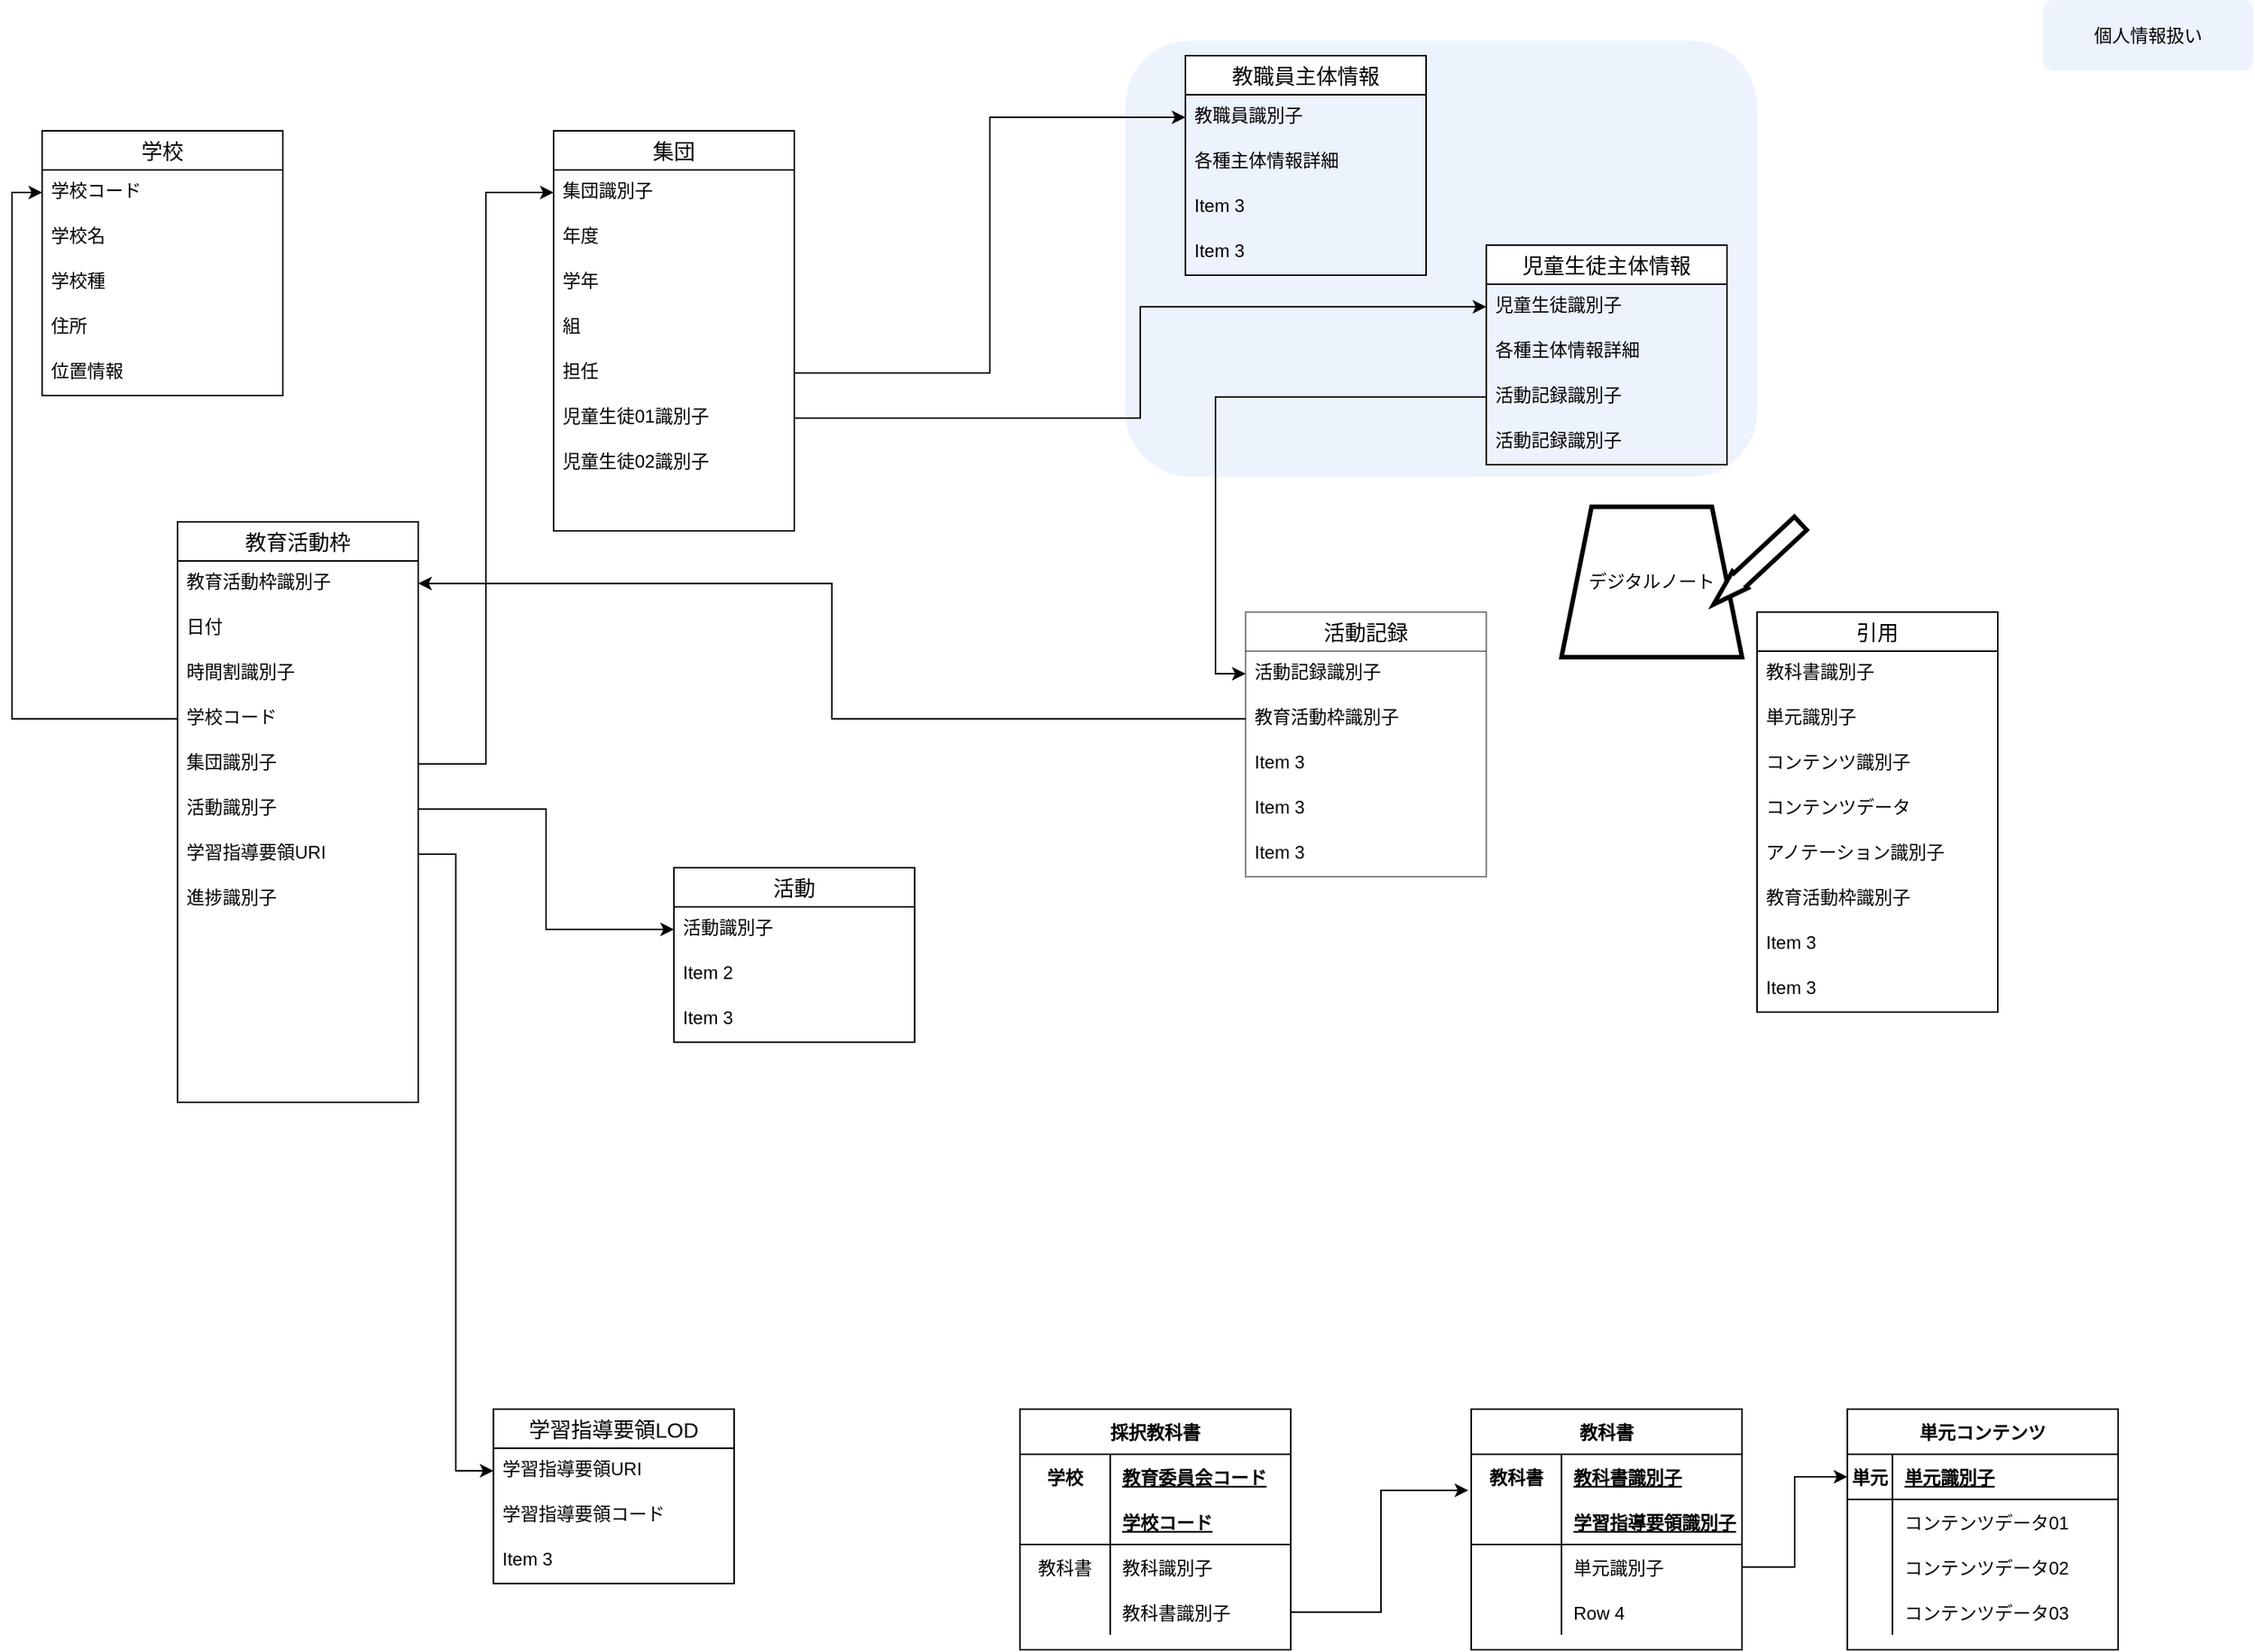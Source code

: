 <mxfile version="20.3.0" type="github">
  <diagram id="XsylWkH_Sm-i_WOEch05" name="ページ1">
    <mxGraphModel dx="1592" dy="1227" grid="1" gridSize="10" guides="1" tooltips="1" connect="1" arrows="1" fold="1" page="1" pageScale="1" pageWidth="1654" pageHeight="1169" math="0" shadow="0">
      <root>
        <mxCell id="0" />
        <mxCell id="1" parent="0" />
        <mxCell id="31BuxBrJje0oFWG_Z4OH-53" value="" style="rounded=1;whiteSpace=wrap;html=1;fillColor=#dae8fc;strokeColor=none;opacity=50;" vertex="1" parent="1">
          <mxGeometry x="770" y="50" width="420" height="290" as="geometry" />
        </mxCell>
        <mxCell id="937iQ2gGSX9IhuSpnDY0-1" value="教育活動枠" style="swimlane;fontStyle=0;childLayout=stackLayout;horizontal=1;startSize=26;horizontalStack=0;resizeParent=1;resizeParentMax=0;resizeLast=0;collapsible=1;marginBottom=0;align=center;fontSize=14;" parent="1" vertex="1">
          <mxGeometry x="140" y="370" width="160" height="386" as="geometry" />
        </mxCell>
        <mxCell id="937iQ2gGSX9IhuSpnDY0-2" value="教育活動枠識別子" style="text;strokeColor=none;fillColor=none;spacingLeft=4;spacingRight=4;overflow=hidden;rotatable=0;points=[[0,0.5],[1,0.5]];portConstraint=eastwest;fontSize=12;" parent="937iQ2gGSX9IhuSpnDY0-1" vertex="1">
          <mxGeometry y="26" width="160" height="30" as="geometry" />
        </mxCell>
        <mxCell id="937iQ2gGSX9IhuSpnDY0-3" value="日付" style="text;strokeColor=none;fillColor=none;spacingLeft=4;spacingRight=4;overflow=hidden;rotatable=0;points=[[0,0.5],[1,0.5]];portConstraint=eastwest;fontSize=12;" parent="937iQ2gGSX9IhuSpnDY0-1" vertex="1">
          <mxGeometry y="56" width="160" height="30" as="geometry" />
        </mxCell>
        <mxCell id="937iQ2gGSX9IhuSpnDY0-4" value="時間割識別子" style="text;strokeColor=none;fillColor=none;spacingLeft=4;spacingRight=4;overflow=hidden;rotatable=0;points=[[0,0.5],[1,0.5]];portConstraint=eastwest;fontSize=12;" parent="937iQ2gGSX9IhuSpnDY0-1" vertex="1">
          <mxGeometry y="86" width="160" height="30" as="geometry" />
        </mxCell>
        <mxCell id="937iQ2gGSX9IhuSpnDY0-5" value="学校コード" style="text;strokeColor=none;fillColor=none;spacingLeft=4;spacingRight=4;overflow=hidden;rotatable=0;points=[[0,0.5],[1,0.5]];portConstraint=eastwest;fontSize=12;" parent="937iQ2gGSX9IhuSpnDY0-1" vertex="1">
          <mxGeometry y="116" width="160" height="30" as="geometry" />
        </mxCell>
        <mxCell id="937iQ2gGSX9IhuSpnDY0-13" value="集団識別子" style="text;strokeColor=none;fillColor=none;spacingLeft=4;spacingRight=4;overflow=hidden;rotatable=0;points=[[0,0.5],[1,0.5]];portConstraint=eastwest;fontSize=12;" parent="937iQ2gGSX9IhuSpnDY0-1" vertex="1">
          <mxGeometry y="146" width="160" height="30" as="geometry" />
        </mxCell>
        <mxCell id="937iQ2gGSX9IhuSpnDY0-11" value="活動識別子" style="text;strokeColor=none;fillColor=none;spacingLeft=4;spacingRight=4;overflow=hidden;rotatable=0;points=[[0,0.5],[1,0.5]];portConstraint=eastwest;fontSize=12;" parent="937iQ2gGSX9IhuSpnDY0-1" vertex="1">
          <mxGeometry y="176" width="160" height="30" as="geometry" />
        </mxCell>
        <mxCell id="937iQ2gGSX9IhuSpnDY0-10" value="学習指導要領URI" style="text;strokeColor=none;fillColor=none;spacingLeft=4;spacingRight=4;overflow=hidden;rotatable=0;points=[[0,0.5],[1,0.5]];portConstraint=eastwest;fontSize=12;" parent="937iQ2gGSX9IhuSpnDY0-1" vertex="1">
          <mxGeometry y="206" width="160" height="30" as="geometry" />
        </mxCell>
        <mxCell id="937iQ2gGSX9IhuSpnDY0-12" value="進捗識別子" style="text;strokeColor=none;fillColor=none;spacingLeft=4;spacingRight=4;overflow=hidden;rotatable=0;points=[[0,0.5],[1,0.5]];portConstraint=eastwest;fontSize=12;" parent="937iQ2gGSX9IhuSpnDY0-1" vertex="1">
          <mxGeometry y="236" width="160" height="30" as="geometry" />
        </mxCell>
        <mxCell id="937iQ2gGSX9IhuSpnDY0-9" style="text;strokeColor=none;fillColor=none;spacingLeft=4;spacingRight=4;overflow=hidden;rotatable=0;points=[[0,0.5],[1,0.5]];portConstraint=eastwest;fontSize=12;" parent="937iQ2gGSX9IhuSpnDY0-1" vertex="1">
          <mxGeometry y="266" width="160" height="30" as="geometry" />
        </mxCell>
        <mxCell id="937iQ2gGSX9IhuSpnDY0-8" style="text;strokeColor=none;fillColor=none;spacingLeft=4;spacingRight=4;overflow=hidden;rotatable=0;points=[[0,0.5],[1,0.5]];portConstraint=eastwest;fontSize=12;" parent="937iQ2gGSX9IhuSpnDY0-1" vertex="1">
          <mxGeometry y="296" width="160" height="30" as="geometry" />
        </mxCell>
        <mxCell id="937iQ2gGSX9IhuSpnDY0-7" style="text;strokeColor=none;fillColor=none;spacingLeft=4;spacingRight=4;overflow=hidden;rotatable=0;points=[[0,0.5],[1,0.5]];portConstraint=eastwest;fontSize=12;" parent="937iQ2gGSX9IhuSpnDY0-1" vertex="1">
          <mxGeometry y="326" width="160" height="30" as="geometry" />
        </mxCell>
        <mxCell id="937iQ2gGSX9IhuSpnDY0-6" style="text;strokeColor=none;fillColor=none;spacingLeft=4;spacingRight=4;overflow=hidden;rotatable=0;points=[[0,0.5],[1,0.5]];portConstraint=eastwest;fontSize=12;" parent="937iQ2gGSX9IhuSpnDY0-1" vertex="1">
          <mxGeometry y="356" width="160" height="30" as="geometry" />
        </mxCell>
        <mxCell id="OaZUWcq_WelUGl5zhzev-1" value="集団" style="swimlane;fontStyle=0;childLayout=stackLayout;horizontal=1;startSize=26;horizontalStack=0;resizeParent=1;resizeParentMax=0;resizeLast=0;collapsible=1;marginBottom=0;align=center;fontSize=14;" parent="1" vertex="1">
          <mxGeometry x="390" y="110" width="160" height="266" as="geometry" />
        </mxCell>
        <mxCell id="OaZUWcq_WelUGl5zhzev-2" value="集団識別子" style="text;strokeColor=none;fillColor=none;spacingLeft=4;spacingRight=4;overflow=hidden;rotatable=0;points=[[0,0.5],[1,0.5]];portConstraint=eastwest;fontSize=12;" parent="OaZUWcq_WelUGl5zhzev-1" vertex="1">
          <mxGeometry y="26" width="160" height="30" as="geometry" />
        </mxCell>
        <mxCell id="OaZUWcq_WelUGl5zhzev-3" value="年度" style="text;strokeColor=none;fillColor=none;spacingLeft=4;spacingRight=4;overflow=hidden;rotatable=0;points=[[0,0.5],[1,0.5]];portConstraint=eastwest;fontSize=12;" parent="OaZUWcq_WelUGl5zhzev-1" vertex="1">
          <mxGeometry y="56" width="160" height="30" as="geometry" />
        </mxCell>
        <mxCell id="OaZUWcq_WelUGl5zhzev-4" value="学年" style="text;strokeColor=none;fillColor=none;spacingLeft=4;spacingRight=4;overflow=hidden;rotatable=0;points=[[0,0.5],[1,0.5]];portConstraint=eastwest;fontSize=12;" parent="OaZUWcq_WelUGl5zhzev-1" vertex="1">
          <mxGeometry y="86" width="160" height="30" as="geometry" />
        </mxCell>
        <mxCell id="OaZUWcq_WelUGl5zhzev-6" value="組" style="text;strokeColor=none;fillColor=none;spacingLeft=4;spacingRight=4;overflow=hidden;rotatable=0;points=[[0,0.5],[1,0.5]];portConstraint=eastwest;fontSize=12;" parent="OaZUWcq_WelUGl5zhzev-1" vertex="1">
          <mxGeometry y="116" width="160" height="30" as="geometry" />
        </mxCell>
        <mxCell id="OaZUWcq_WelUGl5zhzev-7" value="担任" style="text;strokeColor=none;fillColor=none;spacingLeft=4;spacingRight=4;overflow=hidden;rotatable=0;points=[[0,0.5],[1,0.5]];portConstraint=eastwest;fontSize=12;" parent="OaZUWcq_WelUGl5zhzev-1" vertex="1">
          <mxGeometry y="146" width="160" height="30" as="geometry" />
        </mxCell>
        <mxCell id="OaZUWcq_WelUGl5zhzev-8" value="児童生徒01識別子" style="text;strokeColor=none;fillColor=none;spacingLeft=4;spacingRight=4;overflow=hidden;rotatable=0;points=[[0,0.5],[1,0.5]];portConstraint=eastwest;fontSize=12;" parent="OaZUWcq_WelUGl5zhzev-1" vertex="1">
          <mxGeometry y="176" width="160" height="30" as="geometry" />
        </mxCell>
        <mxCell id="OaZUWcq_WelUGl5zhzev-9" value="児童生徒02識別子" style="text;strokeColor=none;fillColor=none;spacingLeft=4;spacingRight=4;overflow=hidden;rotatable=0;points=[[0,0.5],[1,0.5]];portConstraint=eastwest;fontSize=12;" parent="OaZUWcq_WelUGl5zhzev-1" vertex="1">
          <mxGeometry y="206" width="160" height="30" as="geometry" />
        </mxCell>
        <mxCell id="OaZUWcq_WelUGl5zhzev-10" style="text;strokeColor=none;fillColor=none;spacingLeft=4;spacingRight=4;overflow=hidden;rotatable=0;points=[[0,0.5],[1,0.5]];portConstraint=eastwest;fontSize=12;" parent="OaZUWcq_WelUGl5zhzev-1" vertex="1">
          <mxGeometry y="236" width="160" height="30" as="geometry" />
        </mxCell>
        <mxCell id="OaZUWcq_WelUGl5zhzev-5" style="edgeStyle=orthogonalEdgeStyle;rounded=0;orthogonalLoop=1;jettySize=auto;html=1;entryX=0;entryY=0.5;entryDx=0;entryDy=0;" parent="1" source="937iQ2gGSX9IhuSpnDY0-13" target="OaZUWcq_WelUGl5zhzev-2" edge="1">
          <mxGeometry relative="1" as="geometry">
            <mxPoint x="390" y="330" as="targetPoint" />
          </mxGeometry>
        </mxCell>
        <mxCell id="OaZUWcq_WelUGl5zhzev-11" value="児童生徒主体情報" style="swimlane;fontStyle=0;childLayout=stackLayout;horizontal=1;startSize=26;horizontalStack=0;resizeParent=1;resizeParentMax=0;resizeLast=0;collapsible=1;marginBottom=0;align=center;fontSize=14;" parent="1" vertex="1">
          <mxGeometry x="1010" y="186" width="160" height="146" as="geometry" />
        </mxCell>
        <mxCell id="OaZUWcq_WelUGl5zhzev-12" value="児童生徒識別子" style="text;strokeColor=none;fillColor=none;spacingLeft=4;spacingRight=4;overflow=hidden;rotatable=0;points=[[0,0.5],[1,0.5]];portConstraint=eastwest;fontSize=12;" parent="OaZUWcq_WelUGl5zhzev-11" vertex="1">
          <mxGeometry y="26" width="160" height="30" as="geometry" />
        </mxCell>
        <mxCell id="OaZUWcq_WelUGl5zhzev-14" value="各種主体情報詳細" style="text;strokeColor=none;fillColor=none;spacingLeft=4;spacingRight=4;overflow=hidden;rotatable=0;points=[[0,0.5],[1,0.5]];portConstraint=eastwest;fontSize=12;" parent="OaZUWcq_WelUGl5zhzev-11" vertex="1">
          <mxGeometry y="56" width="160" height="30" as="geometry" />
        </mxCell>
        <mxCell id="OaZUWcq_WelUGl5zhzev-13" value="活動記録識別子" style="text;strokeColor=none;fillColor=none;spacingLeft=4;spacingRight=4;overflow=hidden;rotatable=0;points=[[0,0.5],[1,0.5]];portConstraint=eastwest;fontSize=12;" parent="OaZUWcq_WelUGl5zhzev-11" vertex="1">
          <mxGeometry y="86" width="160" height="30" as="geometry" />
        </mxCell>
        <mxCell id="31BuxBrJje0oFWG_Z4OH-65" value="活動記録識別子" style="text;strokeColor=none;fillColor=none;spacingLeft=4;spacingRight=4;overflow=hidden;rotatable=0;points=[[0,0.5],[1,0.5]];portConstraint=eastwest;fontSize=12;" vertex="1" parent="OaZUWcq_WelUGl5zhzev-11">
          <mxGeometry y="116" width="160" height="30" as="geometry" />
        </mxCell>
        <mxCell id="OaZUWcq_WelUGl5zhzev-16" value="教職員主体情報" style="swimlane;fontStyle=0;childLayout=stackLayout;horizontal=1;startSize=26;horizontalStack=0;resizeParent=1;resizeParentMax=0;resizeLast=0;collapsible=1;marginBottom=0;align=center;fontSize=14;" parent="1" vertex="1">
          <mxGeometry x="810" y="60" width="160" height="146" as="geometry" />
        </mxCell>
        <mxCell id="OaZUWcq_WelUGl5zhzev-17" value="教職員識別子" style="text;strokeColor=none;fillColor=none;spacingLeft=4;spacingRight=4;overflow=hidden;rotatable=0;points=[[0,0.5],[1,0.5]];portConstraint=eastwest;fontSize=12;" parent="OaZUWcq_WelUGl5zhzev-16" vertex="1">
          <mxGeometry y="26" width="160" height="30" as="geometry" />
        </mxCell>
        <mxCell id="OaZUWcq_WelUGl5zhzev-18" value="各種主体情報詳細" style="text;strokeColor=none;fillColor=none;spacingLeft=4;spacingRight=4;overflow=hidden;rotatable=0;points=[[0,0.5],[1,0.5]];portConstraint=eastwest;fontSize=12;" parent="OaZUWcq_WelUGl5zhzev-16" vertex="1">
          <mxGeometry y="56" width="160" height="30" as="geometry" />
        </mxCell>
        <mxCell id="31BuxBrJje0oFWG_Z4OH-64" value="Item 3" style="text;strokeColor=none;fillColor=none;spacingLeft=4;spacingRight=4;overflow=hidden;rotatable=0;points=[[0,0.5],[1,0.5]];portConstraint=eastwest;fontSize=12;" vertex="1" parent="OaZUWcq_WelUGl5zhzev-16">
          <mxGeometry y="86" width="160" height="30" as="geometry" />
        </mxCell>
        <mxCell id="OaZUWcq_WelUGl5zhzev-19" value="Item 3" style="text;strokeColor=none;fillColor=none;spacingLeft=4;spacingRight=4;overflow=hidden;rotatable=0;points=[[0,0.5],[1,0.5]];portConstraint=eastwest;fontSize=12;" parent="OaZUWcq_WelUGl5zhzev-16" vertex="1">
          <mxGeometry y="116" width="160" height="30" as="geometry" />
        </mxCell>
        <mxCell id="OaZUWcq_WelUGl5zhzev-21" style="edgeStyle=orthogonalEdgeStyle;rounded=0;orthogonalLoop=1;jettySize=auto;html=1;entryX=0;entryY=0.5;entryDx=0;entryDy=0;" parent="1" source="OaZUWcq_WelUGl5zhzev-7" target="OaZUWcq_WelUGl5zhzev-17" edge="1">
          <mxGeometry relative="1" as="geometry" />
        </mxCell>
        <mxCell id="OaZUWcq_WelUGl5zhzev-22" style="edgeStyle=orthogonalEdgeStyle;rounded=0;orthogonalLoop=1;jettySize=auto;html=1;entryX=0;entryY=0.5;entryDx=0;entryDy=0;" parent="1" source="OaZUWcq_WelUGl5zhzev-8" target="OaZUWcq_WelUGl5zhzev-12" edge="1">
          <mxGeometry relative="1" as="geometry" />
        </mxCell>
        <mxCell id="OaZUWcq_WelUGl5zhzev-43" value="採択教科書" style="shape=table;startSize=30;container=1;collapsible=1;childLayout=tableLayout;fixedRows=1;rowLines=0;fontStyle=1;align=center;resizeLast=1;" parent="1" vertex="1">
          <mxGeometry x="700" y="960" width="180" height="160" as="geometry" />
        </mxCell>
        <mxCell id="OaZUWcq_WelUGl5zhzev-44" value="" style="shape=tableRow;horizontal=0;startSize=0;swimlaneHead=0;swimlaneBody=0;fillColor=none;collapsible=0;dropTarget=0;points=[[0,0.5],[1,0.5]];portConstraint=eastwest;top=0;left=0;right=0;bottom=0;" parent="OaZUWcq_WelUGl5zhzev-43" vertex="1">
          <mxGeometry y="30" width="180" height="30" as="geometry" />
        </mxCell>
        <mxCell id="OaZUWcq_WelUGl5zhzev-45" value="学校" style="shape=partialRectangle;connectable=0;fillColor=none;top=0;left=0;bottom=0;right=0;fontStyle=1;overflow=hidden;" parent="OaZUWcq_WelUGl5zhzev-44" vertex="1">
          <mxGeometry width="60" height="30" as="geometry">
            <mxRectangle width="60" height="30" as="alternateBounds" />
          </mxGeometry>
        </mxCell>
        <mxCell id="OaZUWcq_WelUGl5zhzev-46" value="教育委員会コード" style="shape=partialRectangle;connectable=0;fillColor=none;top=0;left=0;bottom=0;right=0;align=left;spacingLeft=6;fontStyle=5;overflow=hidden;" parent="OaZUWcq_WelUGl5zhzev-44" vertex="1">
          <mxGeometry x="60" width="120" height="30" as="geometry">
            <mxRectangle width="120" height="30" as="alternateBounds" />
          </mxGeometry>
        </mxCell>
        <mxCell id="OaZUWcq_WelUGl5zhzev-47" value="" style="shape=tableRow;horizontal=0;startSize=0;swimlaneHead=0;swimlaneBody=0;fillColor=none;collapsible=0;dropTarget=0;points=[[0,0.5],[1,0.5]];portConstraint=eastwest;top=0;left=0;right=0;bottom=1;" parent="OaZUWcq_WelUGl5zhzev-43" vertex="1">
          <mxGeometry y="60" width="180" height="30" as="geometry" />
        </mxCell>
        <mxCell id="OaZUWcq_WelUGl5zhzev-48" value="" style="shape=partialRectangle;connectable=0;fillColor=none;top=0;left=0;bottom=0;right=0;fontStyle=1;overflow=hidden;" parent="OaZUWcq_WelUGl5zhzev-47" vertex="1">
          <mxGeometry width="60" height="30" as="geometry">
            <mxRectangle width="60" height="30" as="alternateBounds" />
          </mxGeometry>
        </mxCell>
        <mxCell id="OaZUWcq_WelUGl5zhzev-49" value="学校コード" style="shape=partialRectangle;connectable=0;fillColor=none;top=0;left=0;bottom=0;right=0;align=left;spacingLeft=6;fontStyle=5;overflow=hidden;" parent="OaZUWcq_WelUGl5zhzev-47" vertex="1">
          <mxGeometry x="60" width="120" height="30" as="geometry">
            <mxRectangle width="120" height="30" as="alternateBounds" />
          </mxGeometry>
        </mxCell>
        <mxCell id="OaZUWcq_WelUGl5zhzev-50" value="" style="shape=tableRow;horizontal=0;startSize=0;swimlaneHead=0;swimlaneBody=0;fillColor=none;collapsible=0;dropTarget=0;points=[[0,0.5],[1,0.5]];portConstraint=eastwest;top=0;left=0;right=0;bottom=0;" parent="OaZUWcq_WelUGl5zhzev-43" vertex="1">
          <mxGeometry y="90" width="180" height="30" as="geometry" />
        </mxCell>
        <mxCell id="OaZUWcq_WelUGl5zhzev-51" value="教科書" style="shape=partialRectangle;connectable=0;fillColor=none;top=0;left=0;bottom=0;right=0;editable=1;overflow=hidden;" parent="OaZUWcq_WelUGl5zhzev-50" vertex="1">
          <mxGeometry width="60" height="30" as="geometry">
            <mxRectangle width="60" height="30" as="alternateBounds" />
          </mxGeometry>
        </mxCell>
        <mxCell id="OaZUWcq_WelUGl5zhzev-52" value="教科識別子" style="shape=partialRectangle;connectable=0;fillColor=none;top=0;left=0;bottom=0;right=0;align=left;spacingLeft=6;overflow=hidden;" parent="OaZUWcq_WelUGl5zhzev-50" vertex="1">
          <mxGeometry x="60" width="120" height="30" as="geometry">
            <mxRectangle width="120" height="30" as="alternateBounds" />
          </mxGeometry>
        </mxCell>
        <mxCell id="OaZUWcq_WelUGl5zhzev-53" value="" style="shape=tableRow;horizontal=0;startSize=0;swimlaneHead=0;swimlaneBody=0;fillColor=none;collapsible=0;dropTarget=0;points=[[0,0.5],[1,0.5]];portConstraint=eastwest;top=0;left=0;right=0;bottom=0;" parent="OaZUWcq_WelUGl5zhzev-43" vertex="1">
          <mxGeometry y="120" width="180" height="30" as="geometry" />
        </mxCell>
        <mxCell id="OaZUWcq_WelUGl5zhzev-54" value="" style="shape=partialRectangle;connectable=0;fillColor=none;top=0;left=0;bottom=0;right=0;editable=1;overflow=hidden;" parent="OaZUWcq_WelUGl5zhzev-53" vertex="1">
          <mxGeometry width="60" height="30" as="geometry">
            <mxRectangle width="60" height="30" as="alternateBounds" />
          </mxGeometry>
        </mxCell>
        <mxCell id="OaZUWcq_WelUGl5zhzev-55" value="教科書識別子" style="shape=partialRectangle;connectable=0;fillColor=none;top=0;left=0;bottom=0;right=0;align=left;spacingLeft=6;overflow=hidden;" parent="OaZUWcq_WelUGl5zhzev-53" vertex="1">
          <mxGeometry x="60" width="120" height="30" as="geometry">
            <mxRectangle width="120" height="30" as="alternateBounds" />
          </mxGeometry>
        </mxCell>
        <mxCell id="OaZUWcq_WelUGl5zhzev-56" value="学習指導要領LOD" style="swimlane;fontStyle=0;childLayout=stackLayout;horizontal=1;startSize=26;horizontalStack=0;resizeParent=1;resizeParentMax=0;resizeLast=0;collapsible=1;marginBottom=0;align=center;fontSize=14;" parent="1" vertex="1">
          <mxGeometry x="350" y="960" width="160" height="116" as="geometry" />
        </mxCell>
        <mxCell id="OaZUWcq_WelUGl5zhzev-57" value="学習指導要領URI" style="text;strokeColor=none;fillColor=none;spacingLeft=4;spacingRight=4;overflow=hidden;rotatable=0;points=[[0,0.5],[1,0.5]];portConstraint=eastwest;fontSize=12;" parent="OaZUWcq_WelUGl5zhzev-56" vertex="1">
          <mxGeometry y="26" width="160" height="30" as="geometry" />
        </mxCell>
        <mxCell id="OaZUWcq_WelUGl5zhzev-58" value="学習指導要領コード" style="text;strokeColor=none;fillColor=none;spacingLeft=4;spacingRight=4;overflow=hidden;rotatable=0;points=[[0,0.5],[1,0.5]];portConstraint=eastwest;fontSize=12;" parent="OaZUWcq_WelUGl5zhzev-56" vertex="1">
          <mxGeometry y="56" width="160" height="30" as="geometry" />
        </mxCell>
        <mxCell id="OaZUWcq_WelUGl5zhzev-59" value="Item 3" style="text;strokeColor=none;fillColor=none;spacingLeft=4;spacingRight=4;overflow=hidden;rotatable=0;points=[[0,0.5],[1,0.5]];portConstraint=eastwest;fontSize=12;" parent="OaZUWcq_WelUGl5zhzev-56" vertex="1">
          <mxGeometry y="86" width="160" height="30" as="geometry" />
        </mxCell>
        <mxCell id="OaZUWcq_WelUGl5zhzev-60" value="学校" style="swimlane;fontStyle=0;childLayout=stackLayout;horizontal=1;startSize=26;horizontalStack=0;resizeParent=1;resizeParentMax=0;resizeLast=0;collapsible=1;marginBottom=0;align=center;fontSize=14;" parent="1" vertex="1">
          <mxGeometry x="50" y="110" width="160" height="176" as="geometry" />
        </mxCell>
        <mxCell id="OaZUWcq_WelUGl5zhzev-61" value="学校コード" style="text;strokeColor=none;fillColor=none;spacingLeft=4;spacingRight=4;overflow=hidden;rotatable=0;points=[[0,0.5],[1,0.5]];portConstraint=eastwest;fontSize=12;" parent="OaZUWcq_WelUGl5zhzev-60" vertex="1">
          <mxGeometry y="26" width="160" height="30" as="geometry" />
        </mxCell>
        <mxCell id="OaZUWcq_WelUGl5zhzev-62" value="学校名" style="text;strokeColor=none;fillColor=none;spacingLeft=4;spacingRight=4;overflow=hidden;rotatable=0;points=[[0,0.5],[1,0.5]];portConstraint=eastwest;fontSize=12;" parent="OaZUWcq_WelUGl5zhzev-60" vertex="1">
          <mxGeometry y="56" width="160" height="30" as="geometry" />
        </mxCell>
        <mxCell id="OaZUWcq_WelUGl5zhzev-63" value="学校種" style="text;strokeColor=none;fillColor=none;spacingLeft=4;spacingRight=4;overflow=hidden;rotatable=0;points=[[0,0.5],[1,0.5]];portConstraint=eastwest;fontSize=12;" parent="OaZUWcq_WelUGl5zhzev-60" vertex="1">
          <mxGeometry y="86" width="160" height="30" as="geometry" />
        </mxCell>
        <mxCell id="OaZUWcq_WelUGl5zhzev-64" value="住所" style="text;strokeColor=none;fillColor=none;spacingLeft=4;spacingRight=4;overflow=hidden;rotatable=0;points=[[0,0.5],[1,0.5]];portConstraint=eastwest;fontSize=12;" parent="OaZUWcq_WelUGl5zhzev-60" vertex="1">
          <mxGeometry y="116" width="160" height="30" as="geometry" />
        </mxCell>
        <mxCell id="OaZUWcq_WelUGl5zhzev-65" value="位置情報" style="text;strokeColor=none;fillColor=none;spacingLeft=4;spacingRight=4;overflow=hidden;rotatable=0;points=[[0,0.5],[1,0.5]];portConstraint=eastwest;fontSize=12;" parent="OaZUWcq_WelUGl5zhzev-60" vertex="1">
          <mxGeometry y="146" width="160" height="30" as="geometry" />
        </mxCell>
        <mxCell id="OaZUWcq_WelUGl5zhzev-66" style="edgeStyle=orthogonalEdgeStyle;rounded=0;orthogonalLoop=1;jettySize=auto;html=1;entryX=0;entryY=0.5;entryDx=0;entryDy=0;" parent="1" source="937iQ2gGSX9IhuSpnDY0-5" target="OaZUWcq_WelUGl5zhzev-61" edge="1">
          <mxGeometry relative="1" as="geometry" />
        </mxCell>
        <mxCell id="OaZUWcq_WelUGl5zhzev-67" style="edgeStyle=orthogonalEdgeStyle;rounded=0;orthogonalLoop=1;jettySize=auto;html=1;entryX=0;entryY=0.5;entryDx=0;entryDy=0;" parent="1" source="937iQ2gGSX9IhuSpnDY0-10" target="OaZUWcq_WelUGl5zhzev-57" edge="1">
          <mxGeometry relative="1" as="geometry" />
        </mxCell>
        <mxCell id="OaZUWcq_WelUGl5zhzev-69" value="デジタルノート" style="shape=trapezoid;perimeter=trapezoidPerimeter;whiteSpace=wrap;html=1;fixedSize=1;strokeWidth=3;" parent="1" vertex="1">
          <mxGeometry x="1060" y="360" width="120" height="100" as="geometry" />
        </mxCell>
        <mxCell id="OaZUWcq_WelUGl5zhzev-70" value="" style="shape=flexArrow;endArrow=classic;html=1;rounded=0;endWidth=0;endSize=7.025;strokeWidth=3;fillColor=default;" parent="1" edge="1">
          <mxGeometry width="50" height="50" relative="1" as="geometry">
            <mxPoint x="1220" y="370" as="sourcePoint" />
            <mxPoint x="1160" y="426" as="targetPoint" />
          </mxGeometry>
        </mxCell>
        <mxCell id="OaZUWcq_WelUGl5zhzev-71" value="活動" style="swimlane;fontStyle=0;childLayout=stackLayout;horizontal=1;startSize=26;horizontalStack=0;resizeParent=1;resizeParentMax=0;resizeLast=0;collapsible=1;marginBottom=0;align=center;fontSize=14;strokeWidth=1;" parent="1" vertex="1">
          <mxGeometry x="470" y="600" width="160" height="116" as="geometry" />
        </mxCell>
        <mxCell id="OaZUWcq_WelUGl5zhzev-72" value="活動識別子" style="text;strokeColor=none;fillColor=none;spacingLeft=4;spacingRight=4;overflow=hidden;rotatable=0;points=[[0,0.5],[1,0.5]];portConstraint=eastwest;fontSize=12;strokeWidth=3;" parent="OaZUWcq_WelUGl5zhzev-71" vertex="1">
          <mxGeometry y="26" width="160" height="30" as="geometry" />
        </mxCell>
        <mxCell id="OaZUWcq_WelUGl5zhzev-73" value="Item 2" style="text;strokeColor=none;fillColor=none;spacingLeft=4;spacingRight=4;overflow=hidden;rotatable=0;points=[[0,0.5],[1,0.5]];portConstraint=eastwest;fontSize=12;strokeWidth=3;" parent="OaZUWcq_WelUGl5zhzev-71" vertex="1">
          <mxGeometry y="56" width="160" height="30" as="geometry" />
        </mxCell>
        <mxCell id="OaZUWcq_WelUGl5zhzev-74" value="Item 3" style="text;strokeColor=none;fillColor=none;spacingLeft=4;spacingRight=4;overflow=hidden;rotatable=0;points=[[0,0.5],[1,0.5]];portConstraint=eastwest;fontSize=12;strokeWidth=3;" parent="OaZUWcq_WelUGl5zhzev-71" vertex="1">
          <mxGeometry y="86" width="160" height="30" as="geometry" />
        </mxCell>
        <mxCell id="31BuxBrJje0oFWG_Z4OH-2" style="edgeStyle=orthogonalEdgeStyle;rounded=0;orthogonalLoop=1;jettySize=auto;html=1;entryX=0;entryY=0.5;entryDx=0;entryDy=0;" edge="1" parent="1" source="937iQ2gGSX9IhuSpnDY0-11" target="OaZUWcq_WelUGl5zhzev-72">
          <mxGeometry relative="1" as="geometry" />
        </mxCell>
        <mxCell id="31BuxBrJje0oFWG_Z4OH-16" value="教科書" style="shape=table;startSize=30;container=1;collapsible=1;childLayout=tableLayout;fixedRows=1;rowLines=0;fontStyle=1;align=center;resizeLast=1;" vertex="1" parent="1">
          <mxGeometry x="1000" y="960" width="180" height="160" as="geometry" />
        </mxCell>
        <mxCell id="31BuxBrJje0oFWG_Z4OH-17" value="" style="shape=tableRow;horizontal=0;startSize=0;swimlaneHead=0;swimlaneBody=0;fillColor=none;collapsible=0;dropTarget=0;points=[[0,0.5],[1,0.5]];portConstraint=eastwest;top=0;left=0;right=0;bottom=0;" vertex="1" parent="31BuxBrJje0oFWG_Z4OH-16">
          <mxGeometry y="30" width="180" height="30" as="geometry" />
        </mxCell>
        <mxCell id="31BuxBrJje0oFWG_Z4OH-18" value="教科書" style="shape=partialRectangle;connectable=0;fillColor=none;top=0;left=0;bottom=0;right=0;fontStyle=1;overflow=hidden;" vertex="1" parent="31BuxBrJje0oFWG_Z4OH-17">
          <mxGeometry width="60" height="30" as="geometry">
            <mxRectangle width="60" height="30" as="alternateBounds" />
          </mxGeometry>
        </mxCell>
        <mxCell id="31BuxBrJje0oFWG_Z4OH-19" value="教科書識別子" style="shape=partialRectangle;connectable=0;fillColor=none;top=0;left=0;bottom=0;right=0;align=left;spacingLeft=6;fontStyle=5;overflow=hidden;" vertex="1" parent="31BuxBrJje0oFWG_Z4OH-17">
          <mxGeometry x="60" width="120" height="30" as="geometry">
            <mxRectangle width="120" height="30" as="alternateBounds" />
          </mxGeometry>
        </mxCell>
        <mxCell id="31BuxBrJje0oFWG_Z4OH-20" value="" style="shape=tableRow;horizontal=0;startSize=0;swimlaneHead=0;swimlaneBody=0;fillColor=none;collapsible=0;dropTarget=0;points=[[0,0.5],[1,0.5]];portConstraint=eastwest;top=0;left=0;right=0;bottom=1;" vertex="1" parent="31BuxBrJje0oFWG_Z4OH-16">
          <mxGeometry y="60" width="180" height="30" as="geometry" />
        </mxCell>
        <mxCell id="31BuxBrJje0oFWG_Z4OH-21" value="" style="shape=partialRectangle;connectable=0;fillColor=none;top=0;left=0;bottom=0;right=0;fontStyle=1;overflow=hidden;" vertex="1" parent="31BuxBrJje0oFWG_Z4OH-20">
          <mxGeometry width="60" height="30" as="geometry">
            <mxRectangle width="60" height="30" as="alternateBounds" />
          </mxGeometry>
        </mxCell>
        <mxCell id="31BuxBrJje0oFWG_Z4OH-22" value="学習指導要領識別子" style="shape=partialRectangle;connectable=0;fillColor=none;top=0;left=0;bottom=0;right=0;align=left;spacingLeft=6;fontStyle=5;overflow=hidden;" vertex="1" parent="31BuxBrJje0oFWG_Z4OH-20">
          <mxGeometry x="60" width="120" height="30" as="geometry">
            <mxRectangle width="120" height="30" as="alternateBounds" />
          </mxGeometry>
        </mxCell>
        <mxCell id="31BuxBrJje0oFWG_Z4OH-23" value="" style="shape=tableRow;horizontal=0;startSize=0;swimlaneHead=0;swimlaneBody=0;fillColor=none;collapsible=0;dropTarget=0;points=[[0,0.5],[1,0.5]];portConstraint=eastwest;top=0;left=0;right=0;bottom=0;" vertex="1" parent="31BuxBrJje0oFWG_Z4OH-16">
          <mxGeometry y="90" width="180" height="30" as="geometry" />
        </mxCell>
        <mxCell id="31BuxBrJje0oFWG_Z4OH-24" value="" style="shape=partialRectangle;connectable=0;fillColor=none;top=0;left=0;bottom=0;right=0;editable=1;overflow=hidden;" vertex="1" parent="31BuxBrJje0oFWG_Z4OH-23">
          <mxGeometry width="60" height="30" as="geometry">
            <mxRectangle width="60" height="30" as="alternateBounds" />
          </mxGeometry>
        </mxCell>
        <mxCell id="31BuxBrJje0oFWG_Z4OH-25" value="単元識別子" style="shape=partialRectangle;connectable=0;fillColor=none;top=0;left=0;bottom=0;right=0;align=left;spacingLeft=6;overflow=hidden;" vertex="1" parent="31BuxBrJje0oFWG_Z4OH-23">
          <mxGeometry x="60" width="120" height="30" as="geometry">
            <mxRectangle width="120" height="30" as="alternateBounds" />
          </mxGeometry>
        </mxCell>
        <mxCell id="31BuxBrJje0oFWG_Z4OH-26" value="" style="shape=tableRow;horizontal=0;startSize=0;swimlaneHead=0;swimlaneBody=0;fillColor=none;collapsible=0;dropTarget=0;points=[[0,0.5],[1,0.5]];portConstraint=eastwest;top=0;left=0;right=0;bottom=0;" vertex="1" parent="31BuxBrJje0oFWG_Z4OH-16">
          <mxGeometry y="120" width="180" height="30" as="geometry" />
        </mxCell>
        <mxCell id="31BuxBrJje0oFWG_Z4OH-27" value="" style="shape=partialRectangle;connectable=0;fillColor=none;top=0;left=0;bottom=0;right=0;editable=1;overflow=hidden;" vertex="1" parent="31BuxBrJje0oFWG_Z4OH-26">
          <mxGeometry width="60" height="30" as="geometry">
            <mxRectangle width="60" height="30" as="alternateBounds" />
          </mxGeometry>
        </mxCell>
        <mxCell id="31BuxBrJje0oFWG_Z4OH-28" value="Row 4" style="shape=partialRectangle;connectable=0;fillColor=none;top=0;left=0;bottom=0;right=0;align=left;spacingLeft=6;overflow=hidden;" vertex="1" parent="31BuxBrJje0oFWG_Z4OH-26">
          <mxGeometry x="60" width="120" height="30" as="geometry">
            <mxRectangle width="120" height="30" as="alternateBounds" />
          </mxGeometry>
        </mxCell>
        <mxCell id="31BuxBrJje0oFWG_Z4OH-29" value="単元コンテンツ" style="shape=table;startSize=30;container=1;collapsible=1;childLayout=tableLayout;fixedRows=1;rowLines=0;fontStyle=1;align=center;resizeLast=1;" vertex="1" parent="1">
          <mxGeometry x="1250" y="960" width="180" height="160" as="geometry" />
        </mxCell>
        <mxCell id="31BuxBrJje0oFWG_Z4OH-30" value="" style="shape=tableRow;horizontal=0;startSize=0;swimlaneHead=0;swimlaneBody=0;fillColor=none;collapsible=0;dropTarget=0;points=[[0,0.5],[1,0.5]];portConstraint=eastwest;top=0;left=0;right=0;bottom=1;" vertex="1" parent="31BuxBrJje0oFWG_Z4OH-29">
          <mxGeometry y="30" width="180" height="30" as="geometry" />
        </mxCell>
        <mxCell id="31BuxBrJje0oFWG_Z4OH-31" value="単元" style="shape=partialRectangle;connectable=0;fillColor=none;top=0;left=0;bottom=0;right=0;fontStyle=1;overflow=hidden;" vertex="1" parent="31BuxBrJje0oFWG_Z4OH-30">
          <mxGeometry width="30" height="30" as="geometry">
            <mxRectangle width="30" height="30" as="alternateBounds" />
          </mxGeometry>
        </mxCell>
        <mxCell id="31BuxBrJje0oFWG_Z4OH-32" value="単元識別子" style="shape=partialRectangle;connectable=0;fillColor=none;top=0;left=0;bottom=0;right=0;align=left;spacingLeft=6;fontStyle=5;overflow=hidden;" vertex="1" parent="31BuxBrJje0oFWG_Z4OH-30">
          <mxGeometry x="30" width="150" height="30" as="geometry">
            <mxRectangle width="150" height="30" as="alternateBounds" />
          </mxGeometry>
        </mxCell>
        <mxCell id="31BuxBrJje0oFWG_Z4OH-33" value="" style="shape=tableRow;horizontal=0;startSize=0;swimlaneHead=0;swimlaneBody=0;fillColor=none;collapsible=0;dropTarget=0;points=[[0,0.5],[1,0.5]];portConstraint=eastwest;top=0;left=0;right=0;bottom=0;" vertex="1" parent="31BuxBrJje0oFWG_Z4OH-29">
          <mxGeometry y="60" width="180" height="30" as="geometry" />
        </mxCell>
        <mxCell id="31BuxBrJje0oFWG_Z4OH-34" value="" style="shape=partialRectangle;connectable=0;fillColor=none;top=0;left=0;bottom=0;right=0;editable=1;overflow=hidden;" vertex="1" parent="31BuxBrJje0oFWG_Z4OH-33">
          <mxGeometry width="30" height="30" as="geometry">
            <mxRectangle width="30" height="30" as="alternateBounds" />
          </mxGeometry>
        </mxCell>
        <mxCell id="31BuxBrJje0oFWG_Z4OH-35" value="コンテンツデータ01" style="shape=partialRectangle;connectable=0;fillColor=none;top=0;left=0;bottom=0;right=0;align=left;spacingLeft=6;overflow=hidden;" vertex="1" parent="31BuxBrJje0oFWG_Z4OH-33">
          <mxGeometry x="30" width="150" height="30" as="geometry">
            <mxRectangle width="150" height="30" as="alternateBounds" />
          </mxGeometry>
        </mxCell>
        <mxCell id="31BuxBrJje0oFWG_Z4OH-36" value="" style="shape=tableRow;horizontal=0;startSize=0;swimlaneHead=0;swimlaneBody=0;fillColor=none;collapsible=0;dropTarget=0;points=[[0,0.5],[1,0.5]];portConstraint=eastwest;top=0;left=0;right=0;bottom=0;" vertex="1" parent="31BuxBrJje0oFWG_Z4OH-29">
          <mxGeometry y="90" width="180" height="30" as="geometry" />
        </mxCell>
        <mxCell id="31BuxBrJje0oFWG_Z4OH-37" value="" style="shape=partialRectangle;connectable=0;fillColor=none;top=0;left=0;bottom=0;right=0;editable=1;overflow=hidden;" vertex="1" parent="31BuxBrJje0oFWG_Z4OH-36">
          <mxGeometry width="30" height="30" as="geometry">
            <mxRectangle width="30" height="30" as="alternateBounds" />
          </mxGeometry>
        </mxCell>
        <mxCell id="31BuxBrJje0oFWG_Z4OH-38" value="コンテンツデータ02" style="shape=partialRectangle;connectable=0;fillColor=none;top=0;left=0;bottom=0;right=0;align=left;spacingLeft=6;overflow=hidden;" vertex="1" parent="31BuxBrJje0oFWG_Z4OH-36">
          <mxGeometry x="30" width="150" height="30" as="geometry">
            <mxRectangle width="150" height="30" as="alternateBounds" />
          </mxGeometry>
        </mxCell>
        <mxCell id="31BuxBrJje0oFWG_Z4OH-39" value="" style="shape=tableRow;horizontal=0;startSize=0;swimlaneHead=0;swimlaneBody=0;fillColor=none;collapsible=0;dropTarget=0;points=[[0,0.5],[1,0.5]];portConstraint=eastwest;top=0;left=0;right=0;bottom=0;" vertex="1" parent="31BuxBrJje0oFWG_Z4OH-29">
          <mxGeometry y="120" width="180" height="30" as="geometry" />
        </mxCell>
        <mxCell id="31BuxBrJje0oFWG_Z4OH-40" value="" style="shape=partialRectangle;connectable=0;fillColor=none;top=0;left=0;bottom=0;right=0;editable=1;overflow=hidden;" vertex="1" parent="31BuxBrJje0oFWG_Z4OH-39">
          <mxGeometry width="30" height="30" as="geometry">
            <mxRectangle width="30" height="30" as="alternateBounds" />
          </mxGeometry>
        </mxCell>
        <mxCell id="31BuxBrJje0oFWG_Z4OH-41" value="コンテンツデータ03" style="shape=partialRectangle;connectable=0;fillColor=none;top=0;left=0;bottom=0;right=0;align=left;spacingLeft=6;overflow=hidden;" vertex="1" parent="31BuxBrJje0oFWG_Z4OH-39">
          <mxGeometry x="30" width="150" height="30" as="geometry">
            <mxRectangle width="150" height="30" as="alternateBounds" />
          </mxGeometry>
        </mxCell>
        <mxCell id="31BuxBrJje0oFWG_Z4OH-42" style="edgeStyle=orthogonalEdgeStyle;rounded=0;orthogonalLoop=1;jettySize=auto;html=1;entryX=-0.011;entryY=0.8;entryDx=0;entryDy=0;entryPerimeter=0;" edge="1" parent="1" source="OaZUWcq_WelUGl5zhzev-53" target="31BuxBrJje0oFWG_Z4OH-17">
          <mxGeometry relative="1" as="geometry" />
        </mxCell>
        <mxCell id="31BuxBrJje0oFWG_Z4OH-43" style="edgeStyle=orthogonalEdgeStyle;rounded=0;orthogonalLoop=1;jettySize=auto;html=1;" edge="1" parent="1" source="31BuxBrJje0oFWG_Z4OH-23" target="31BuxBrJje0oFWG_Z4OH-30">
          <mxGeometry relative="1" as="geometry" />
        </mxCell>
        <mxCell id="31BuxBrJje0oFWG_Z4OH-44" value="引用" style="swimlane;fontStyle=0;childLayout=stackLayout;horizontal=1;startSize=26;horizontalStack=0;resizeParent=1;resizeParentMax=0;resizeLast=0;collapsible=1;marginBottom=0;align=center;fontSize=14;" vertex="1" parent="1">
          <mxGeometry x="1190" y="430" width="160" height="266" as="geometry" />
        </mxCell>
        <mxCell id="31BuxBrJje0oFWG_Z4OH-45" value="教科書識別子" style="text;strokeColor=none;fillColor=none;spacingLeft=4;spacingRight=4;overflow=hidden;rotatable=0;points=[[0,0.5],[1,0.5]];portConstraint=eastwest;fontSize=12;" vertex="1" parent="31BuxBrJje0oFWG_Z4OH-44">
          <mxGeometry y="26" width="160" height="30" as="geometry" />
        </mxCell>
        <mxCell id="31BuxBrJje0oFWG_Z4OH-46" value="単元識別子" style="text;strokeColor=none;fillColor=none;spacingLeft=4;spacingRight=4;overflow=hidden;rotatable=0;points=[[0,0.5],[1,0.5]];portConstraint=eastwest;fontSize=12;" vertex="1" parent="31BuxBrJje0oFWG_Z4OH-44">
          <mxGeometry y="56" width="160" height="30" as="geometry" />
        </mxCell>
        <mxCell id="31BuxBrJje0oFWG_Z4OH-47" value="コンテンツ識別子" style="text;strokeColor=none;fillColor=none;spacingLeft=4;spacingRight=4;overflow=hidden;rotatable=0;points=[[0,0.5],[1,0.5]];portConstraint=eastwest;fontSize=12;" vertex="1" parent="31BuxBrJje0oFWG_Z4OH-44">
          <mxGeometry y="86" width="160" height="30" as="geometry" />
        </mxCell>
        <mxCell id="31BuxBrJje0oFWG_Z4OH-48" value="コンテンツデータ" style="text;strokeColor=none;fillColor=none;spacingLeft=4;spacingRight=4;overflow=hidden;rotatable=0;points=[[0,0.5],[1,0.5]];portConstraint=eastwest;fontSize=12;" vertex="1" parent="31BuxBrJje0oFWG_Z4OH-44">
          <mxGeometry y="116" width="160" height="30" as="geometry" />
        </mxCell>
        <mxCell id="31BuxBrJje0oFWG_Z4OH-49" value="アノテーション識別子" style="text;strokeColor=none;fillColor=none;spacingLeft=4;spacingRight=4;overflow=hidden;rotatable=0;points=[[0,0.5],[1,0.5]];portConstraint=eastwest;fontSize=12;" vertex="1" parent="31BuxBrJje0oFWG_Z4OH-44">
          <mxGeometry y="146" width="160" height="30" as="geometry" />
        </mxCell>
        <mxCell id="31BuxBrJje0oFWG_Z4OH-50" value="教育活動枠識別子" style="text;strokeColor=none;fillColor=none;spacingLeft=4;spacingRight=4;overflow=hidden;rotatable=0;points=[[0,0.5],[1,0.5]];portConstraint=eastwest;fontSize=12;" vertex="1" parent="31BuxBrJje0oFWG_Z4OH-44">
          <mxGeometry y="176" width="160" height="30" as="geometry" />
        </mxCell>
        <mxCell id="31BuxBrJje0oFWG_Z4OH-51" value="Item 3" style="text;strokeColor=none;fillColor=none;spacingLeft=4;spacingRight=4;overflow=hidden;rotatable=0;points=[[0,0.5],[1,0.5]];portConstraint=eastwest;fontSize=12;" vertex="1" parent="31BuxBrJje0oFWG_Z4OH-44">
          <mxGeometry y="206" width="160" height="30" as="geometry" />
        </mxCell>
        <mxCell id="31BuxBrJje0oFWG_Z4OH-52" value="Item 3" style="text;strokeColor=none;fillColor=none;spacingLeft=4;spacingRight=4;overflow=hidden;rotatable=0;points=[[0,0.5],[1,0.5]];portConstraint=eastwest;fontSize=12;" vertex="1" parent="31BuxBrJje0oFWG_Z4OH-44">
          <mxGeometry y="236" width="160" height="30" as="geometry" />
        </mxCell>
        <mxCell id="31BuxBrJje0oFWG_Z4OH-54" value="個人情報扱い" style="rounded=1;whiteSpace=wrap;html=1;fillColor=#dae8fc;strokeColor=none;opacity=50;" vertex="1" parent="1">
          <mxGeometry x="1380" y="23" width="140" height="47" as="geometry" />
        </mxCell>
        <mxCell id="31BuxBrJje0oFWG_Z4OH-55" value="活動記録" style="swimlane;fontStyle=0;childLayout=stackLayout;horizontal=1;startSize=26;horizontalStack=0;resizeParent=1;resizeParentMax=0;resizeLast=0;collapsible=1;marginBottom=0;align=center;fontSize=14;opacity=50;" vertex="1" parent="1">
          <mxGeometry x="850" y="430" width="160" height="176" as="geometry" />
        </mxCell>
        <mxCell id="31BuxBrJje0oFWG_Z4OH-56" value="活動記録識別子" style="text;strokeColor=none;fillColor=none;spacingLeft=4;spacingRight=4;overflow=hidden;rotatable=0;points=[[0,0.5],[1,0.5]];portConstraint=eastwest;fontSize=12;opacity=50;" vertex="1" parent="31BuxBrJje0oFWG_Z4OH-55">
          <mxGeometry y="26" width="160" height="30" as="geometry" />
        </mxCell>
        <mxCell id="31BuxBrJje0oFWG_Z4OH-57" value="教育活動枠識別子" style="text;strokeColor=none;fillColor=none;spacingLeft=4;spacingRight=4;overflow=hidden;rotatable=0;points=[[0,0.5],[1,0.5]];portConstraint=eastwest;fontSize=12;opacity=50;" vertex="1" parent="31BuxBrJje0oFWG_Z4OH-55">
          <mxGeometry y="56" width="160" height="30" as="geometry" />
        </mxCell>
        <mxCell id="31BuxBrJje0oFWG_Z4OH-58" value="Item 3" style="text;strokeColor=none;fillColor=none;spacingLeft=4;spacingRight=4;overflow=hidden;rotatable=0;points=[[0,0.5],[1,0.5]];portConstraint=eastwest;fontSize=12;opacity=50;" vertex="1" parent="31BuxBrJje0oFWG_Z4OH-55">
          <mxGeometry y="86" width="160" height="30" as="geometry" />
        </mxCell>
        <mxCell id="31BuxBrJje0oFWG_Z4OH-60" value="Item 3" style="text;strokeColor=none;fillColor=none;spacingLeft=4;spacingRight=4;overflow=hidden;rotatable=0;points=[[0,0.5],[1,0.5]];portConstraint=eastwest;fontSize=12;opacity=50;" vertex="1" parent="31BuxBrJje0oFWG_Z4OH-55">
          <mxGeometry y="116" width="160" height="30" as="geometry" />
        </mxCell>
        <mxCell id="31BuxBrJje0oFWG_Z4OH-61" value="Item 3" style="text;strokeColor=none;fillColor=none;spacingLeft=4;spacingRight=4;overflow=hidden;rotatable=0;points=[[0,0.5],[1,0.5]];portConstraint=eastwest;fontSize=12;opacity=50;" vertex="1" parent="31BuxBrJje0oFWG_Z4OH-55">
          <mxGeometry y="146" width="160" height="30" as="geometry" />
        </mxCell>
        <mxCell id="31BuxBrJje0oFWG_Z4OH-62" style="edgeStyle=orthogonalEdgeStyle;rounded=0;orthogonalLoop=1;jettySize=auto;html=1;entryX=0;entryY=0.5;entryDx=0;entryDy=0;" edge="1" parent="1" source="OaZUWcq_WelUGl5zhzev-13" target="31BuxBrJje0oFWG_Z4OH-56">
          <mxGeometry relative="1" as="geometry" />
        </mxCell>
        <mxCell id="31BuxBrJje0oFWG_Z4OH-66" style="edgeStyle=orthogonalEdgeStyle;rounded=0;orthogonalLoop=1;jettySize=auto;html=1;entryX=1;entryY=0.5;entryDx=0;entryDy=0;" edge="1" parent="1" source="31BuxBrJje0oFWG_Z4OH-57" target="937iQ2gGSX9IhuSpnDY0-2">
          <mxGeometry relative="1" as="geometry" />
        </mxCell>
      </root>
    </mxGraphModel>
  </diagram>
</mxfile>
